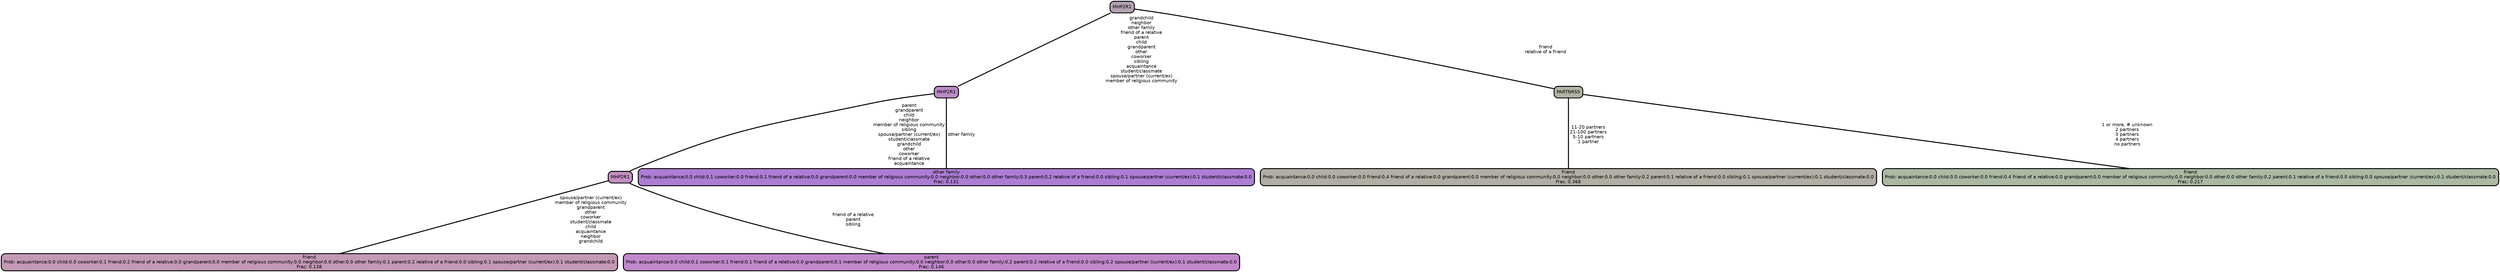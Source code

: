 graph Tree {
node [shape=box, style="filled, rounded",color="black",penwidth="3",fontcolor="black",                 fontname=helvetica] ;
graph [ranksep="0 equally", splines=straight,                 bgcolor=transparent, dpi=200] ;
edge [fontname=helvetica, color=black] ;
0 [label="friend
Prob: acquaintance:0.0 child:0.0 coworker:0.1 friend:0.2 friend of a relative:0.0 grandparent:0.0 member of religious community:0.0 neighbor:0.0 other:0.0 other family:0.1 parent:0.2 relative of a friend:0.0 sibling:0.1 spouse/partner (current/ex):0.1 student/classmate:0.0
Frac: 0.138", fillcolor="#c499b5"] ;
1 [label="MHP2R1", fillcolor="#c390c1"] ;
2 [label="parent
Prob: acquaintance:0.0 child:0.1 coworker:0.1 friend:0.1 friend of a relative:0.0 grandparent:0.1 member of religious community:0.0 neighbor:0.0 other:0.0 other family:0.2 parent:0.2 relative of a friend:0.0 sibling:0.2 spouse/partner (current/ex):0.1 student/classmate:0.0
Frac: 0.146", fillcolor="#c188cc"] ;
3 [label="MHP2R1", fillcolor="#bc8ac7"] ;
4 [label="other family
Prob: acquaintance:0.0 child:0.1 coworker:0.0 friend:0.1 friend of a relative:0.0 grandparent:0.0 member of religious community:0.0 neighbor:0.0 other:0.0 other family:0.3 parent:0.2 relative of a friend:0.0 sibling:0.1 spouse/partner (current/ex):0.1 student/classmate:0.0
Frac: 0.131", fillcolor="#ad7dd4"] ;
5 [label="MHP2R1", fillcolor="#b4a2b3"] ;
6 [label="friend
Prob: acquaintance:0.0 child:0.0 coworker:0.0 friend:0.4 friend of a relative:0.0 grandparent:0.0 member of religious community:0.0 neighbor:0.0 other:0.0 other family:0.2 parent:0.1 relative of a friend:0.0 sibling:0.1 spouse/partner (current/ex):0.1 student/classmate:0.0
Frac: 0.368", fillcolor="#b1afa5"] ;
7 [label="PARTNRS5", fillcolor="#afb3a4"] ;
8 [label="friend
Prob: acquaintance:0.0 child:0.0 coworker:0.0 friend:0.4 friend of a relative:0.0 grandparent:0.0 member of religious community:0.0 neighbor:0.0 other:0.0 other family:0.2 parent:0.1 relative of a friend:0.0 sibling:0.0 spouse/partner (current/ex):0.1 student/classmate:0.0
Frac: 0.217", fillcolor="#abb9a3"] ;
1 -- 0 [label=" spouse/partner (current/ex)\n member of religious community\n grandparent\n other\n coworker\n student/classmate\n child\n acquaintance\n neighbor\n grandchild",penwidth=3] ;
1 -- 2 [label=" friend of a relative\n parent\n sibling",penwidth=3] ;
3 -- 1 [label=" parent\n grandparent\n child\n neighbor\n member of religious community\n sibling\n spouse/partner (current/ex)\n student/classmate\n grandchild\n other\n coworker\n friend of a relative\n acquaintance",penwidth=3] ;
3 -- 4 [label=" other family",penwidth=3] ;
5 -- 3 [label=" grandchild\n neighbor\n other family\n friend of a relative\n parent\n child\n grandparent\n other\n coworker\n sibling\n acquaintance\n student/classmate\n spouse/partner (current/ex)\n member of religious community",penwidth=3] ;
5 -- 7 [label=" friend\n relative of a friend",penwidth=3] ;
7 -- 6 [label=" 11-20 partners\n 21-100 partners\n 5-10 partners\n 1 partner",penwidth=3] ;
7 -- 8 [label=" 1 or more, # unknown\n 2 partners\n 3 partners\n 4 partners\n no partners",penwidth=3] ;
{rank = same;}}